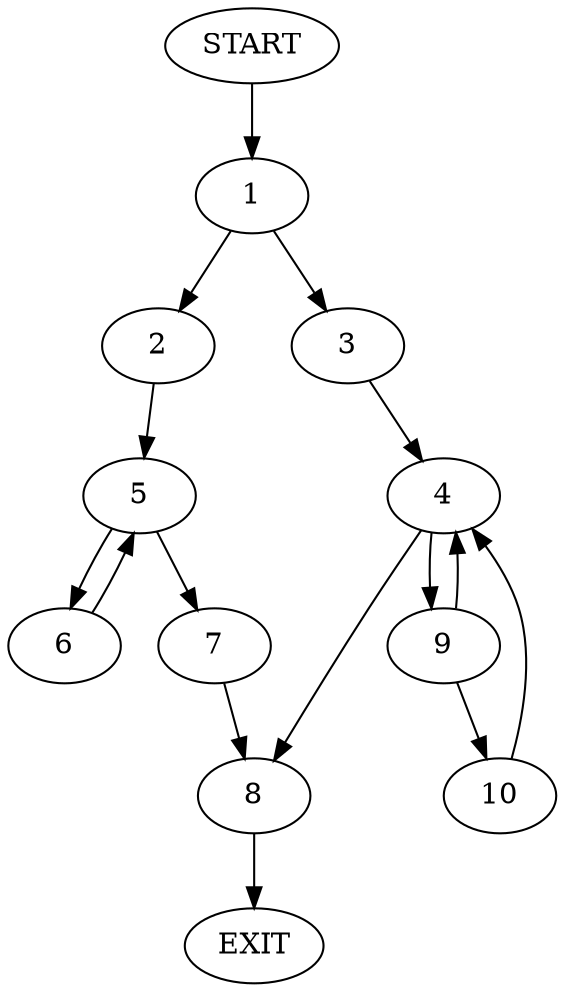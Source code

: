 digraph {
0 [label="START"]
11 [label="EXIT"]
0 -> 1
1 -> 2
1 -> 3
3 -> 4
2 -> 5
5 -> 6
5 -> 7
6 -> 5
7 -> 8
8 -> 11
4 -> 9
4 -> 8
9 -> 4
9 -> 10
10 -> 4
}
